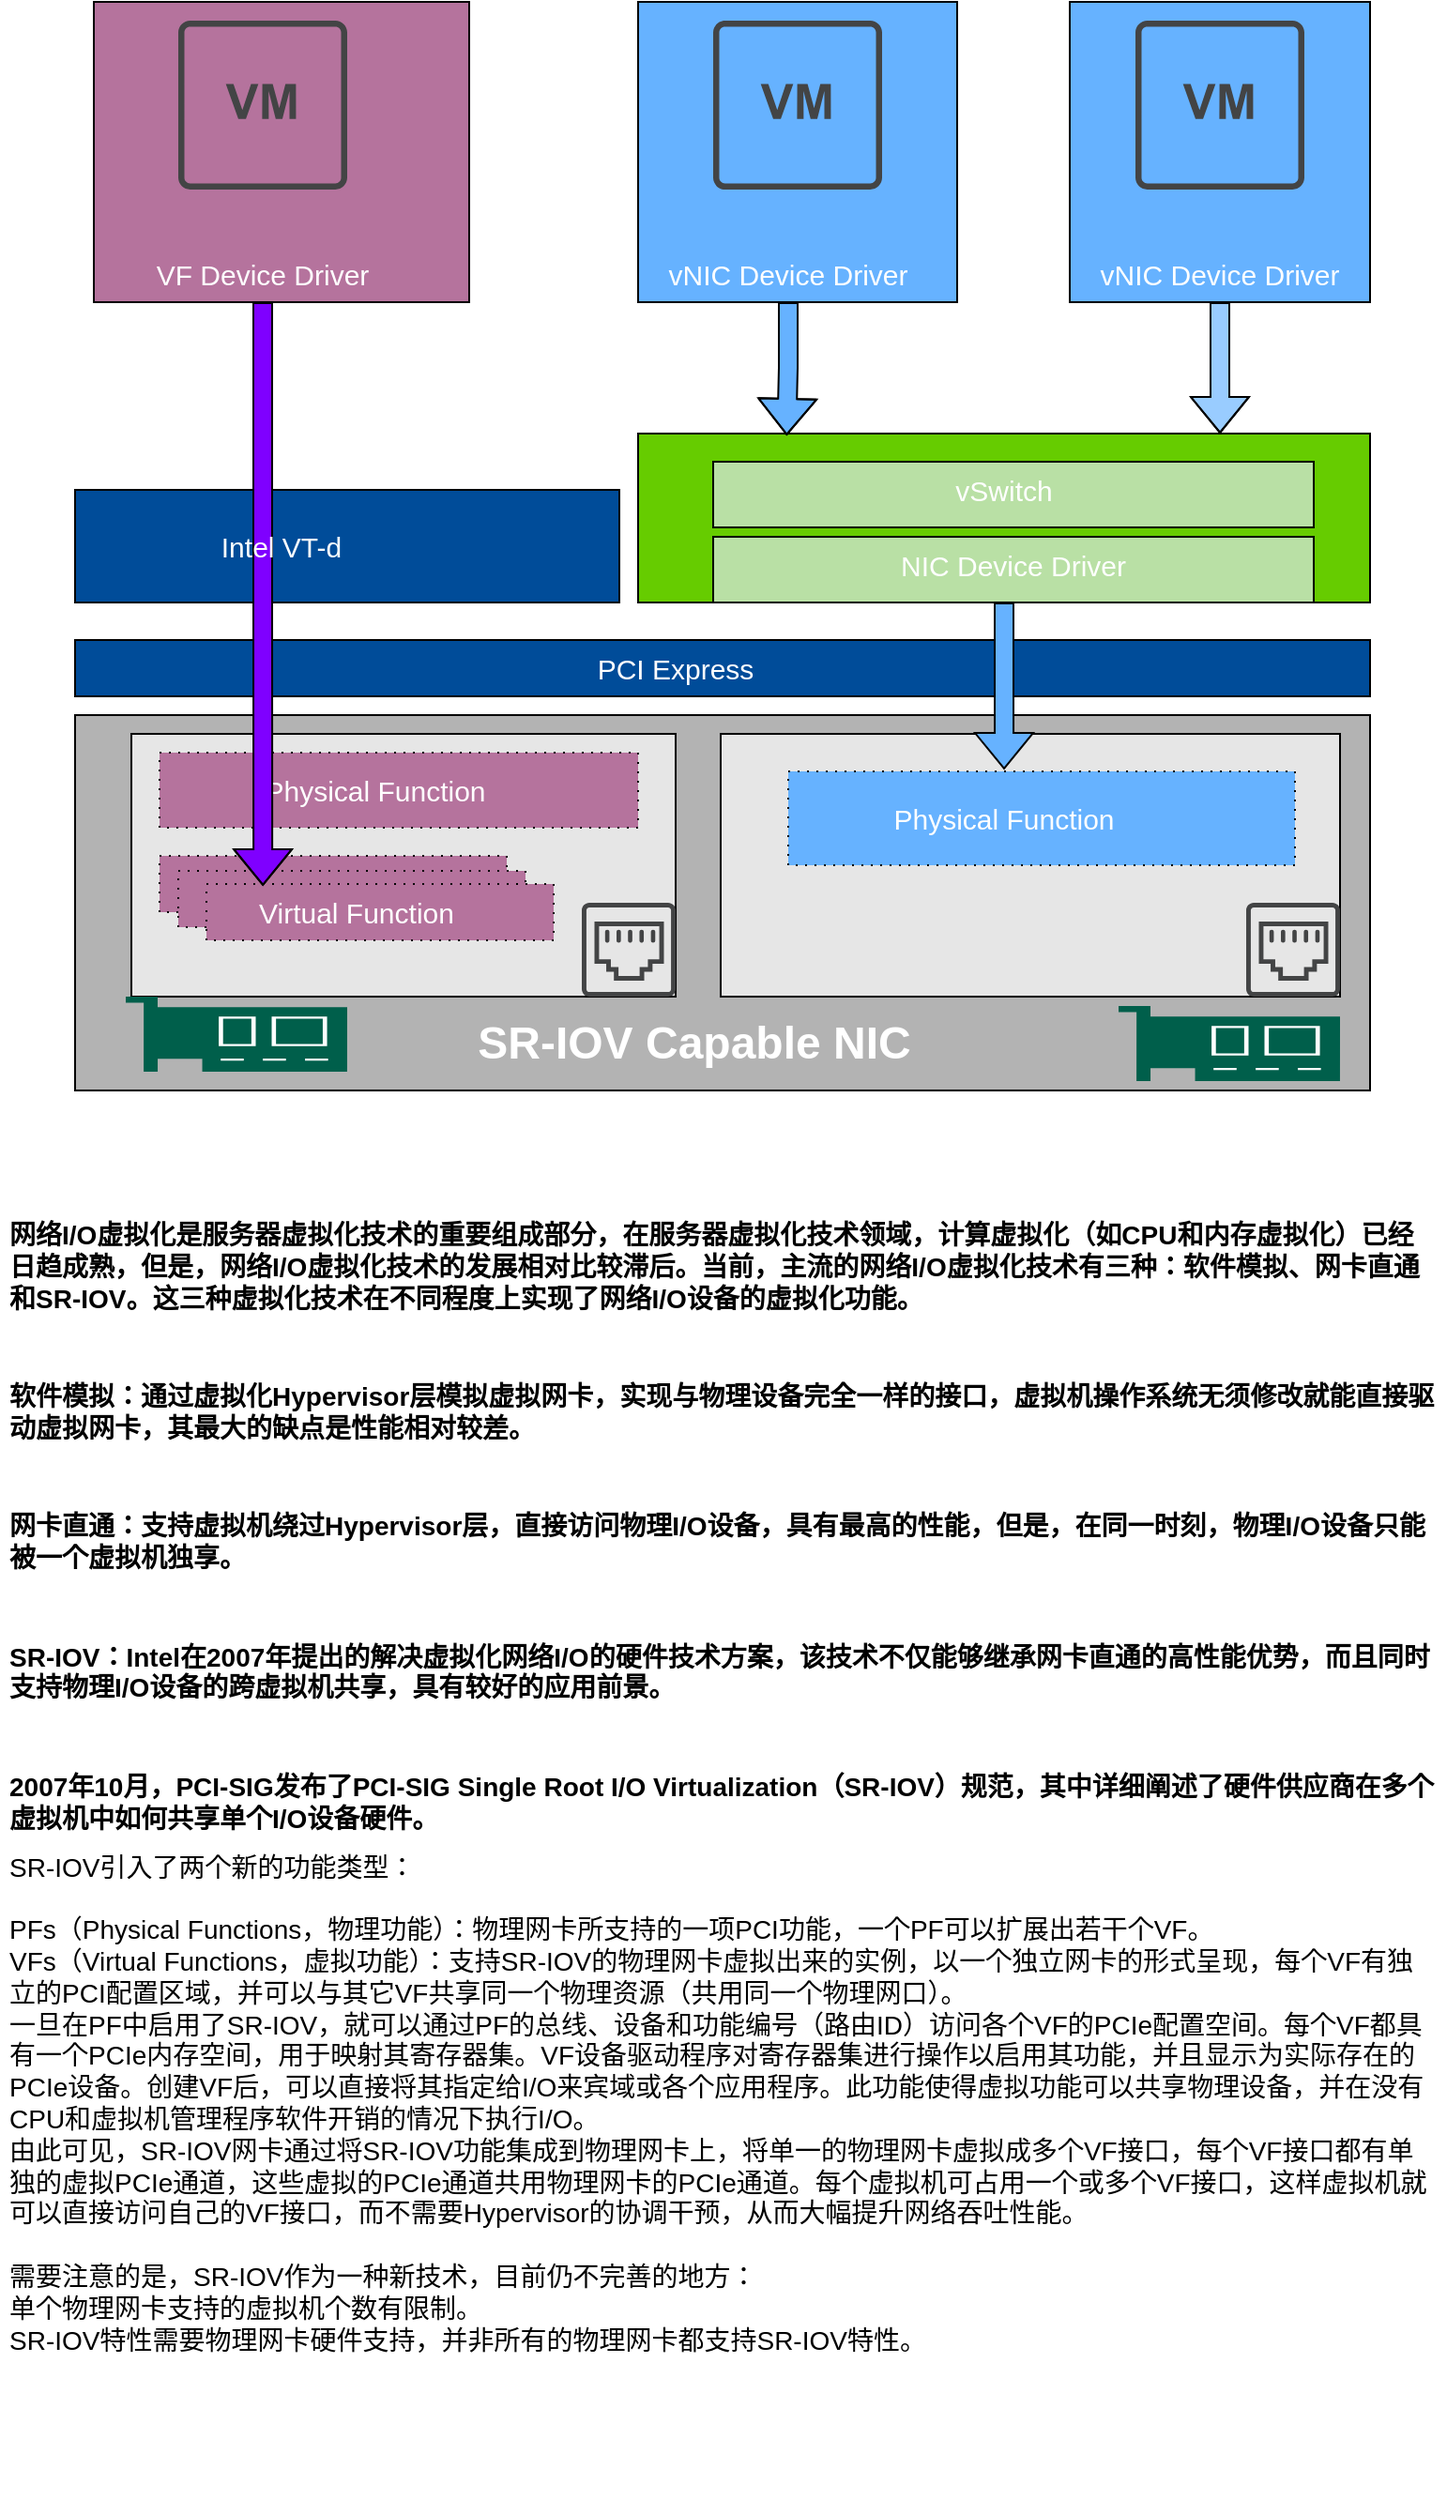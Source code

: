 <mxfile version="21.3.5" type="github">
  <diagram name="第 1 页" id="i8kBQGctU53IDY2TnXNJ">
    <mxGraphModel dx="1132" dy="1062" grid="1" gridSize="10" guides="1" tooltips="1" connect="1" arrows="1" fold="1" page="1" pageScale="1" pageWidth="827" pageHeight="1169" math="0" shadow="0">
      <root>
        <mxCell id="0" />
        <mxCell id="1" parent="0" />
        <mxCell id="NqEIsBkk9j9Vk6BldH_W-84" value="" style="rounded=0;whiteSpace=wrap;html=1;fillColor=#B3B3B3;" vertex="1" parent="1">
          <mxGeometry x="70" y="610" width="690" height="200" as="geometry" />
        </mxCell>
        <mxCell id="NqEIsBkk9j9Vk6BldH_W-86" value="" style="rounded=0;whiteSpace=wrap;html=1;fillColor=#004C99;" vertex="1" parent="1">
          <mxGeometry x="70" y="570" width="690" height="30" as="geometry" />
        </mxCell>
        <mxCell id="NqEIsBkk9j9Vk6BldH_W-87" value="" style="rounded=0;whiteSpace=wrap;html=1;fillColor=#004C99;" vertex="1" parent="1">
          <mxGeometry x="70" y="490" width="290" height="60" as="geometry" />
        </mxCell>
        <mxCell id="NqEIsBkk9j9Vk6BldH_W-88" value="" style="rounded=0;whiteSpace=wrap;html=1;fillColor=#66CC00;" vertex="1" parent="1">
          <mxGeometry x="370" y="460" width="390" height="90" as="geometry" />
        </mxCell>
        <mxCell id="NqEIsBkk9j9Vk6BldH_W-93" value="" style="rounded=0;whiteSpace=wrap;html=1;fillColor=#E6E6E6;" vertex="1" parent="1">
          <mxGeometry x="100" y="620" width="290" height="140" as="geometry" />
        </mxCell>
        <mxCell id="NqEIsBkk9j9Vk6BldH_W-94" value="" style="rounded=0;whiteSpace=wrap;html=1;fillColor=#E6E6E6;" vertex="1" parent="1">
          <mxGeometry x="414" y="620" width="330" height="140" as="geometry" />
        </mxCell>
        <mxCell id="NqEIsBkk9j9Vk6BldH_W-96" value="&lt;b&gt;&lt;font color=&quot;#ffffff&quot; style=&quot;font-size: 24px;&quot;&gt;SR-IOV Capable NIC&lt;/font&gt;&lt;/b&gt;" style="text;strokeColor=none;align=center;fillColor=none;html=1;verticalAlign=middle;whiteSpace=wrap;rounded=0;" vertex="1" parent="1">
          <mxGeometry x="260" y="770" width="280" height="30" as="geometry" />
        </mxCell>
        <mxCell id="NqEIsBkk9j9Vk6BldH_W-97" value="&lt;h1 style=&quot;font-size: 14px;&quot;&gt;&lt;font style=&quot;font-size: 14px;&quot;&gt;网络I/O虚拟化是服务器虚拟化技术的重要组成部分，在服务器虚拟化技术领域，计算虚拟化（如CPU和内存虚拟化）已经日趋成熟，但是，网络I/O虚拟化技术的发展相对比较滞后。当前，主流的网络I/O虚拟化技术有三种：软件模拟、网卡直通和SR-IOV。这三种虚拟化技术在不同程度上实现了网络I/O设备的虚拟化功能。&lt;/font&gt;&lt;/h1&gt;&lt;h1 style=&quot;font-size: 14px;&quot;&gt;&lt;font style=&quot;font-size: 14px;&quot;&gt;&lt;br&gt;&lt;/font&gt;&lt;/h1&gt;&lt;h1 style=&quot;font-size: 14px;&quot;&gt;&lt;font style=&quot;font-size: 14px;&quot;&gt;软件模拟：通过虚拟化Hypervisor层模拟虚拟网卡，实现与物理设备完全一样的接口，虚拟机操作系统无须修改就能直接驱动虚拟网卡，其最大的缺点是性能相对较差。&lt;/font&gt;&lt;/h1&gt;&lt;h1 style=&quot;font-size: 14px;&quot;&gt;&lt;font style=&quot;font-size: 14px;&quot;&gt;&lt;br&gt;&lt;/font&gt;&lt;/h1&gt;&lt;h1 style=&quot;font-size: 14px;&quot;&gt;&lt;font style=&quot;font-size: 14px;&quot;&gt;网卡直通：支持虚拟机绕过Hypervisor层，直接访问物理I/O设备，具有最高的性能，但是，在同一时刻，物理I/O设备只能被一个虚拟机独享。&lt;/font&gt;&lt;/h1&gt;&lt;h1 style=&quot;font-size: 14px;&quot;&gt;&lt;font style=&quot;font-size: 14px;&quot;&gt;&lt;br&gt;&lt;/font&gt;&lt;/h1&gt;&lt;h1 style=&quot;font-size: 14px;&quot;&gt;&lt;font style=&quot;font-size: 14px;&quot;&gt;SR-IOV：Intel在2007年提出的解决虚拟化网络I/O的硬件技术方案，该技术不仅能够继承网卡直通的高性能优势，而且同时支持物理I/O设备的跨虚拟机共享，具有较好的应用前景。&lt;/font&gt;&lt;/h1&gt;&lt;h1 style=&quot;font-size: 14px;&quot;&gt;&lt;font style=&quot;font-size: 14px;&quot;&gt;&lt;br&gt;&lt;/font&gt;&lt;/h1&gt;&lt;h1 style=&quot;font-size: 14px;&quot;&gt;&lt;font style=&quot;font-size: 14px;&quot;&gt;2007年10月，PCI-SIG发布了PCI-SIG Single Root I/O Virtualization（SR-IOV）规范，其中详细阐述了硬件供应商在多个虚拟机中如何共享单个I/O设备硬件。&lt;/font&gt;&lt;/h1&gt;&lt;div&gt;&lt;font style=&quot;font-size: 14px;&quot;&gt;&lt;div style=&quot;&quot;&gt;SR-IOV引入了两个新的功能类型：&lt;/div&gt;&lt;div style=&quot;&quot;&gt;&lt;br&gt;&lt;/div&gt;&lt;div style=&quot;&quot;&gt;PFs（Physical Functions，物理功能）：物理网卡所支持的一项PCI功能，一个PF可以扩展出若干个VF。&lt;/div&gt;&lt;div style=&quot;&quot;&gt;VFs（Virtual Functions，虚拟功能）：支持SR-IOV的物理网卡虚拟出来的实例，以一个独立网卡的形式呈现，每个VF有独立的PCI配置区域，并可以与其它VF共享同一个物理资源（共用同一个物理网口）。&lt;/div&gt;&lt;div style=&quot;&quot;&gt;一旦在PF中启用了SR-IOV，就可以通过PF的总线、设备和功能编号（路由ID）访问各个VF的PCIe配置空间。每个VF都具有一个PCIe内存空间，用于映射其寄存器集。VF设备驱动程序对寄存器集进行操作以启用其功能，并且显示为实际存在的PCIe设备。创建VF后，可以直接将其指定给I/O来宾域或各个应用程序。此功能使得虚拟功能可以共享物理设备，并在没有CPU和虚拟机管理程序软件开销的情况下执行I/O。&lt;/div&gt;&lt;div style=&quot;&quot;&gt;由此可见，SR-IOV网卡通过将SR-IOV功能集成到物理网卡上，将单一的物理网卡虚拟成多个VF接口，每个VF接口都有单独的虚拟PCIe通道，这些虚拟的PCIe通道共用物理网卡的PCIe通道。每个虚拟机可占用一个或多个VF接口，这样虚拟机就可以直接访问自己的VF接口，而不需要Hypervisor的协调干预，从而大幅提升网络吞吐性能。&lt;/div&gt;&lt;div style=&quot;&quot;&gt;&lt;br&gt;&lt;/div&gt;&lt;div style=&quot;&quot;&gt;需要注意的是，SR-IOV作为一种新技术，目前仍不完善的地方：&lt;/div&gt;&lt;div style=&quot;&quot;&gt;单个物理网卡支持的虚拟机个数有限制。&lt;/div&gt;&lt;div style=&quot;&quot;&gt;SR-IOV特性需要物理网卡硬件支持，并非所有的物理网卡都支持SR-IOV特性。&lt;/div&gt;&lt;/font&gt;&lt;/div&gt;" style="text;html=1;strokeColor=none;fillColor=none;spacing=5;spacingTop=-20;whiteSpace=wrap;overflow=hidden;rounded=0;" vertex="1" parent="1">
          <mxGeometry x="30" y="880" width="770" height="680" as="geometry" />
        </mxCell>
        <mxCell id="NqEIsBkk9j9Vk6BldH_W-99" value="" style="rounded=0;whiteSpace=wrap;html=1;fillColor=#B5739D;" vertex="1" parent="1">
          <mxGeometry x="80" y="230" width="200" height="160" as="geometry" />
        </mxCell>
        <mxCell id="NqEIsBkk9j9Vk6BldH_W-100" value="" style="rounded=0;whiteSpace=wrap;html=1;fillColor=#66B2FF;" vertex="1" parent="1">
          <mxGeometry x="370" y="230" width="170" height="160" as="geometry" />
        </mxCell>
        <mxCell id="NqEIsBkk9j9Vk6BldH_W-101" value="" style="rounded=0;whiteSpace=wrap;html=1;fillColor=#66B2FF;" vertex="1" parent="1">
          <mxGeometry x="600" y="230" width="160" height="160" as="geometry" />
        </mxCell>
        <mxCell id="NqEIsBkk9j9Vk6BldH_W-102" value="" style="rounded=0;whiteSpace=wrap;html=1;fillColor=#66B2FF;dashed=1;dashPattern=1 4;" vertex="1" parent="1">
          <mxGeometry x="450" y="640" width="270" height="50" as="geometry" />
        </mxCell>
        <mxCell id="NqEIsBkk9j9Vk6BldH_W-103" value="" style="rounded=0;whiteSpace=wrap;html=1;fillColor=#B5739D;dashed=1;dashPattern=1 4;" vertex="1" parent="1">
          <mxGeometry x="115" y="630" width="255" height="40" as="geometry" />
        </mxCell>
        <mxCell id="NqEIsBkk9j9Vk6BldH_W-104" value="" style="rounded=0;whiteSpace=wrap;html=1;fillColor=#B5739D;dashed=1;dashPattern=1 4;" vertex="1" parent="1">
          <mxGeometry x="115" y="685" width="185" height="30" as="geometry" />
        </mxCell>
        <mxCell id="NqEIsBkk9j9Vk6BldH_W-105" value="" style="rounded=0;whiteSpace=wrap;html=1;fillColor=#B5739D;dashed=1;dashPattern=1 4;" vertex="1" parent="1">
          <mxGeometry x="125" y="693" width="185" height="30" as="geometry" />
        </mxCell>
        <mxCell id="NqEIsBkk9j9Vk6BldH_W-106" value="" style="rounded=0;whiteSpace=wrap;html=1;fillColor=#B5739D;strokeColor=default;dashed=1;dashPattern=1 4;" vertex="1" parent="1">
          <mxGeometry x="140" y="700" width="185" height="30" as="geometry" />
        </mxCell>
        <mxCell id="NqEIsBkk9j9Vk6BldH_W-107" value="&lt;font color=&quot;#ffffff&quot; style=&quot;font-size: 15px;&quot;&gt;PCI Express&lt;/font&gt;" style="text;strokeColor=none;align=center;fillColor=none;html=1;verticalAlign=middle;whiteSpace=wrap;rounded=0;" vertex="1" parent="1">
          <mxGeometry x="310" y="569.5" width="160" height="30" as="geometry" />
        </mxCell>
        <mxCell id="NqEIsBkk9j9Vk6BldH_W-108" value="&lt;font color=&quot;#ffffff&quot; style=&quot;font-size: 15px;&quot;&gt;Physical Function&lt;/font&gt;" style="text;strokeColor=none;align=center;fillColor=none;html=1;verticalAlign=middle;whiteSpace=wrap;rounded=0;" vertex="1" parent="1">
          <mxGeometry x="485" y="650" width="160" height="30" as="geometry" />
        </mxCell>
        <mxCell id="NqEIsBkk9j9Vk6BldH_W-109" value="&lt;font color=&quot;#ffffff&quot; style=&quot;font-size: 15px;&quot;&gt;Physical Function&lt;/font&gt;" style="text;strokeColor=none;align=center;fillColor=none;html=1;verticalAlign=middle;whiteSpace=wrap;rounded=0;" vertex="1" parent="1">
          <mxGeometry x="150" y="635" width="160" height="30" as="geometry" />
        </mxCell>
        <mxCell id="NqEIsBkk9j9Vk6BldH_W-110" value="&lt;font color=&quot;#ffffff&quot; style=&quot;font-size: 15px;&quot;&gt;Virtual Function&lt;/font&gt;" style="text;strokeColor=none;align=center;fillColor=none;html=1;verticalAlign=middle;whiteSpace=wrap;rounded=0;" vertex="1" parent="1">
          <mxGeometry x="140" y="700" width="160" height="30" as="geometry" />
        </mxCell>
        <mxCell id="NqEIsBkk9j9Vk6BldH_W-115" value="&lt;font color=&quot;#ffffff&quot; style=&quot;font-size: 15px;&quot;&gt;VF Device Driver&lt;/font&gt;" style="text;strokeColor=none;align=center;fillColor=none;html=1;verticalAlign=middle;whiteSpace=wrap;rounded=0;" vertex="1" parent="1">
          <mxGeometry x="90" y="360" width="160" height="30" as="geometry" />
        </mxCell>
        <mxCell id="NqEIsBkk9j9Vk6BldH_W-131" style="edgeStyle=orthogonalEdgeStyle;rounded=0;orthogonalLoop=1;jettySize=auto;html=1;exitX=0.5;exitY=1;exitDx=0;exitDy=0;entryX=0.203;entryY=0.011;entryDx=0;entryDy=0;entryPerimeter=0;shape=flexArrow;strokeWidth=1;fillColor=#66B2FF;" edge="1" parent="1" source="NqEIsBkk9j9Vk6BldH_W-116" target="NqEIsBkk9j9Vk6BldH_W-88">
          <mxGeometry relative="1" as="geometry" />
        </mxCell>
        <mxCell id="NqEIsBkk9j9Vk6BldH_W-116" value="&lt;font color=&quot;#ffffff&quot; style=&quot;font-size: 15px;&quot;&gt;vNIC Device Driver&lt;/font&gt;" style="text;strokeColor=none;align=center;fillColor=none;html=1;verticalAlign=middle;whiteSpace=wrap;rounded=0;" vertex="1" parent="1">
          <mxGeometry x="370" y="360" width="160" height="30" as="geometry" />
        </mxCell>
        <mxCell id="NqEIsBkk9j9Vk6BldH_W-134" style="edgeStyle=orthogonalEdgeStyle;shape=flexArrow;rounded=0;orthogonalLoop=1;jettySize=auto;html=1;exitX=0.5;exitY=1;exitDx=0;exitDy=0;entryX=0.795;entryY=0;entryDx=0;entryDy=0;entryPerimeter=0;fillColor=#99CCFF;" edge="1" parent="1" source="NqEIsBkk9j9Vk6BldH_W-117" target="NqEIsBkk9j9Vk6BldH_W-88">
          <mxGeometry relative="1" as="geometry" />
        </mxCell>
        <mxCell id="NqEIsBkk9j9Vk6BldH_W-117" value="&lt;font color=&quot;#ffffff&quot; style=&quot;font-size: 15px;&quot;&gt;vNIC Device Driver&lt;/font&gt;" style="text;strokeColor=none;align=center;fillColor=none;html=1;verticalAlign=middle;whiteSpace=wrap;rounded=0;" vertex="1" parent="1">
          <mxGeometry x="600" y="360" width="160" height="30" as="geometry" />
        </mxCell>
        <mxCell id="NqEIsBkk9j9Vk6BldH_W-119" value="" style="sketch=0;pointerEvents=1;shadow=0;dashed=0;html=1;strokeColor=none;fillColor=#434445;aspect=fixed;labelPosition=center;verticalLabelPosition=bottom;verticalAlign=top;align=center;outlineConnect=0;shape=mxgraph.vvd.ethernet_port;" vertex="1" parent="1">
          <mxGeometry x="340" y="710" width="50" height="50" as="geometry" />
        </mxCell>
        <mxCell id="NqEIsBkk9j9Vk6BldH_W-120" value="" style="sketch=0;pointerEvents=1;shadow=0;dashed=0;html=1;strokeColor=none;fillColor=#434445;aspect=fixed;labelPosition=center;verticalLabelPosition=bottom;verticalAlign=top;align=center;outlineConnect=0;shape=mxgraph.vvd.ethernet_port;" vertex="1" parent="1">
          <mxGeometry x="694" y="710" width="50" height="50" as="geometry" />
        </mxCell>
        <mxCell id="NqEIsBkk9j9Vk6BldH_W-122" value="" style="sketch=0;pointerEvents=1;shadow=0;dashed=0;html=1;strokeColor=none;fillColor=#434445;aspect=fixed;labelPosition=center;verticalLabelPosition=bottom;verticalAlign=top;align=center;outlineConnect=0;shape=mxgraph.vvd.virtual_machine;" vertex="1" parent="1">
          <mxGeometry x="125" y="240" width="90" height="90" as="geometry" />
        </mxCell>
        <mxCell id="NqEIsBkk9j9Vk6BldH_W-123" value="" style="sketch=0;pointerEvents=1;shadow=0;dashed=0;html=1;strokeColor=none;fillColor=#005F4B;labelPosition=center;verticalLabelPosition=bottom;verticalAlign=top;align=center;outlineConnect=0;shape=mxgraph.veeam2.network_card;" vertex="1" parent="1">
          <mxGeometry x="97" y="760" width="118" height="40" as="geometry" />
        </mxCell>
        <mxCell id="NqEIsBkk9j9Vk6BldH_W-125" value="" style="sketch=0;pointerEvents=1;shadow=0;dashed=0;html=1;strokeColor=none;fillColor=#434445;aspect=fixed;labelPosition=center;verticalLabelPosition=bottom;verticalAlign=top;align=center;outlineConnect=0;shape=mxgraph.vvd.virtual_machine;" vertex="1" parent="1">
          <mxGeometry x="410" y="240" width="90" height="90" as="geometry" />
        </mxCell>
        <mxCell id="NqEIsBkk9j9Vk6BldH_W-126" value="" style="sketch=0;pointerEvents=1;shadow=0;dashed=0;html=1;strokeColor=none;fillColor=#434445;aspect=fixed;labelPosition=center;verticalLabelPosition=bottom;verticalAlign=top;align=center;outlineConnect=0;shape=mxgraph.vvd.virtual_machine;" vertex="1" parent="1">
          <mxGeometry x="635" y="240" width="90" height="90" as="geometry" />
        </mxCell>
        <mxCell id="NqEIsBkk9j9Vk6BldH_W-127" value="" style="sketch=0;pointerEvents=1;shadow=0;dashed=0;html=1;strokeColor=none;fillColor=#005F4B;labelPosition=center;verticalLabelPosition=bottom;verticalAlign=top;align=center;outlineConnect=0;shape=mxgraph.veeam2.network_card;" vertex="1" parent="1">
          <mxGeometry x="626" y="765" width="118" height="40" as="geometry" />
        </mxCell>
        <mxCell id="NqEIsBkk9j9Vk6BldH_W-135" style="edgeStyle=orthogonalEdgeStyle;shape=flexArrow;rounded=0;orthogonalLoop=1;jettySize=auto;html=1;exitX=0.5;exitY=1;exitDx=0;exitDy=0;entryX=0.188;entryY=0.033;entryDx=0;entryDy=0;entryPerimeter=0;fillColor=#7F00FF;" edge="1" parent="1" source="NqEIsBkk9j9Vk6BldH_W-115" target="NqEIsBkk9j9Vk6BldH_W-110">
          <mxGeometry relative="1" as="geometry" />
        </mxCell>
        <mxCell id="NqEIsBkk9j9Vk6BldH_W-112" value="&lt;font color=&quot;#ffffff&quot; style=&quot;font-size: 15px;&quot;&gt;Intel VT-d&lt;/font&gt;" style="text;strokeColor=none;align=center;fillColor=none;html=1;verticalAlign=middle;whiteSpace=wrap;rounded=0;" vertex="1" parent="1">
          <mxGeometry x="100" y="505" width="160" height="30" as="geometry" />
        </mxCell>
        <mxCell id="NqEIsBkk9j9Vk6BldH_W-136" style="edgeStyle=orthogonalEdgeStyle;shape=flexArrow;rounded=0;orthogonalLoop=1;jettySize=auto;html=1;exitX=0.5;exitY=1;exitDx=0;exitDy=0;entryX=0.426;entryY=-0.02;entryDx=0;entryDy=0;entryPerimeter=0;fillColor=#66B2FF;" edge="1" parent="1" source="NqEIsBkk9j9Vk6BldH_W-88" target="NqEIsBkk9j9Vk6BldH_W-102">
          <mxGeometry relative="1" as="geometry" />
        </mxCell>
        <mxCell id="NqEIsBkk9j9Vk6BldH_W-137" value="" style="rounded=0;whiteSpace=wrap;html=1;fillColor=#B9E0A5;" vertex="1" parent="1">
          <mxGeometry x="410" y="475" width="320" height="35" as="geometry" />
        </mxCell>
        <mxCell id="NqEIsBkk9j9Vk6BldH_W-138" value="" style="rounded=0;whiteSpace=wrap;html=1;fillColor=#B9E0A5;" vertex="1" parent="1">
          <mxGeometry x="410" y="515" width="320" height="35" as="geometry" />
        </mxCell>
        <mxCell id="NqEIsBkk9j9Vk6BldH_W-139" value="&lt;font color=&quot;#ffffff&quot;&gt;&lt;span style=&quot;font-size: 15px;&quot;&gt;vSwitch&lt;/span&gt;&lt;/font&gt;" style="text;strokeColor=none;align=center;fillColor=none;html=1;verticalAlign=middle;whiteSpace=wrap;rounded=0;" vertex="1" parent="1">
          <mxGeometry x="485" y="475" width="160" height="30" as="geometry" />
        </mxCell>
        <mxCell id="NqEIsBkk9j9Vk6BldH_W-140" value="&lt;font color=&quot;#ffffff&quot; style=&quot;font-size: 15px;&quot;&gt;NIC Device Driver&lt;/font&gt;" style="text;strokeColor=none;align=center;fillColor=none;html=1;verticalAlign=middle;whiteSpace=wrap;rounded=0;" vertex="1" parent="1">
          <mxGeometry x="490" y="515" width="160" height="30" as="geometry" />
        </mxCell>
      </root>
    </mxGraphModel>
  </diagram>
</mxfile>
